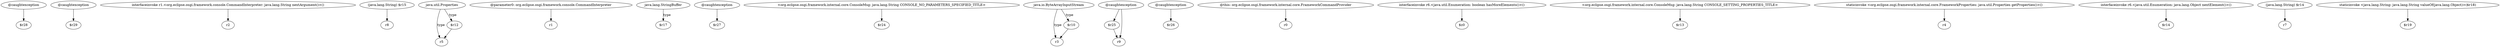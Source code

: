 digraph g {
0[label="@caughtexception"]
1[label="$r28"]
0->1[label=""]
2[label="@caughtexception"]
3[label="$r29"]
2->3[label=""]
4[label="interfaceinvoke r1.<org.eclipse.osgi.framework.console.CommandInterpreter: java.lang.String nextArgument()>()"]
5[label="r2"]
4->5[label=""]
6[label="(java.lang.String) $r15"]
7[label="r8"]
6->7[label=""]
8[label="java.util.Properties"]
9[label="r5"]
8->9[label="type"]
10[label="@parameter0: org.eclipse.osgi.framework.console.CommandInterpreter"]
11[label="r1"]
10->11[label=""]
12[label="java.lang.StringBuffer"]
13[label="$r17"]
12->13[label="type"]
14[label="@caughtexception"]
15[label="$r27"]
14->15[label=""]
16[label="<org.eclipse.osgi.framework.internal.core.ConsoleMsg: java.lang.String CONSOLE_NO_PARAMETERS_SPECIFIED_TITLE>"]
17[label="$r24"]
16->17[label=""]
18[label="java.io.ByteArrayInputStream"]
19[label="r3"]
18->19[label="type"]
20[label="$r12"]
20->9[label=""]
21[label="$r25"]
22[label="r9"]
21->22[label=""]
23[label="@caughtexception"]
24[label="$r26"]
23->24[label=""]
25[label="$r10"]
18->25[label="type"]
26[label="@this: org.eclipse.osgi.framework.internal.core.FrameworkCommandProvider"]
27[label="r0"]
26->27[label=""]
28[label="interfaceinvoke r6.<java.util.Enumeration: boolean hasMoreElements()>()"]
29[label="$z0"]
28->29[label=""]
30[label="@caughtexception"]
30->22[label=""]
31[label="<org.eclipse.osgi.framework.internal.core.ConsoleMsg: java.lang.String CONSOLE_SETTING_PROPERTIES_TITLE>"]
32[label="$r13"]
31->32[label=""]
33[label="staticinvoke <org.eclipse.osgi.framework.internal.core.FrameworkProperties: java.util.Properties getProperties()>()"]
34[label="r4"]
33->34[label=""]
25->19[label=""]
35[label="interfaceinvoke r6.<java.util.Enumeration: java.lang.Object nextElement()>()"]
36[label="$r14"]
35->36[label=""]
37[label="(java.lang.String) $r14"]
38[label="r7"]
37->38[label=""]
30->21[label=""]
8->20[label="type"]
39[label="staticinvoke <java.lang.String: java.lang.String valueOf(java.lang.Object)>($r18)"]
40[label="$r19"]
39->40[label=""]
}